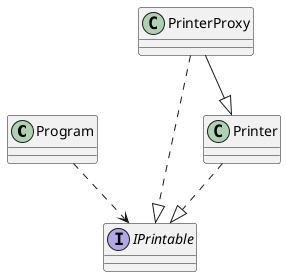 ﻿@startuml

Program ..> IPrintable
PrinterProxy ..|> IPrintable
Printer ..|> IPrintable
PrinterProxy --|> Printer

interface IPrintable
class Printer
class PrinterProxy
class Program

@enduml